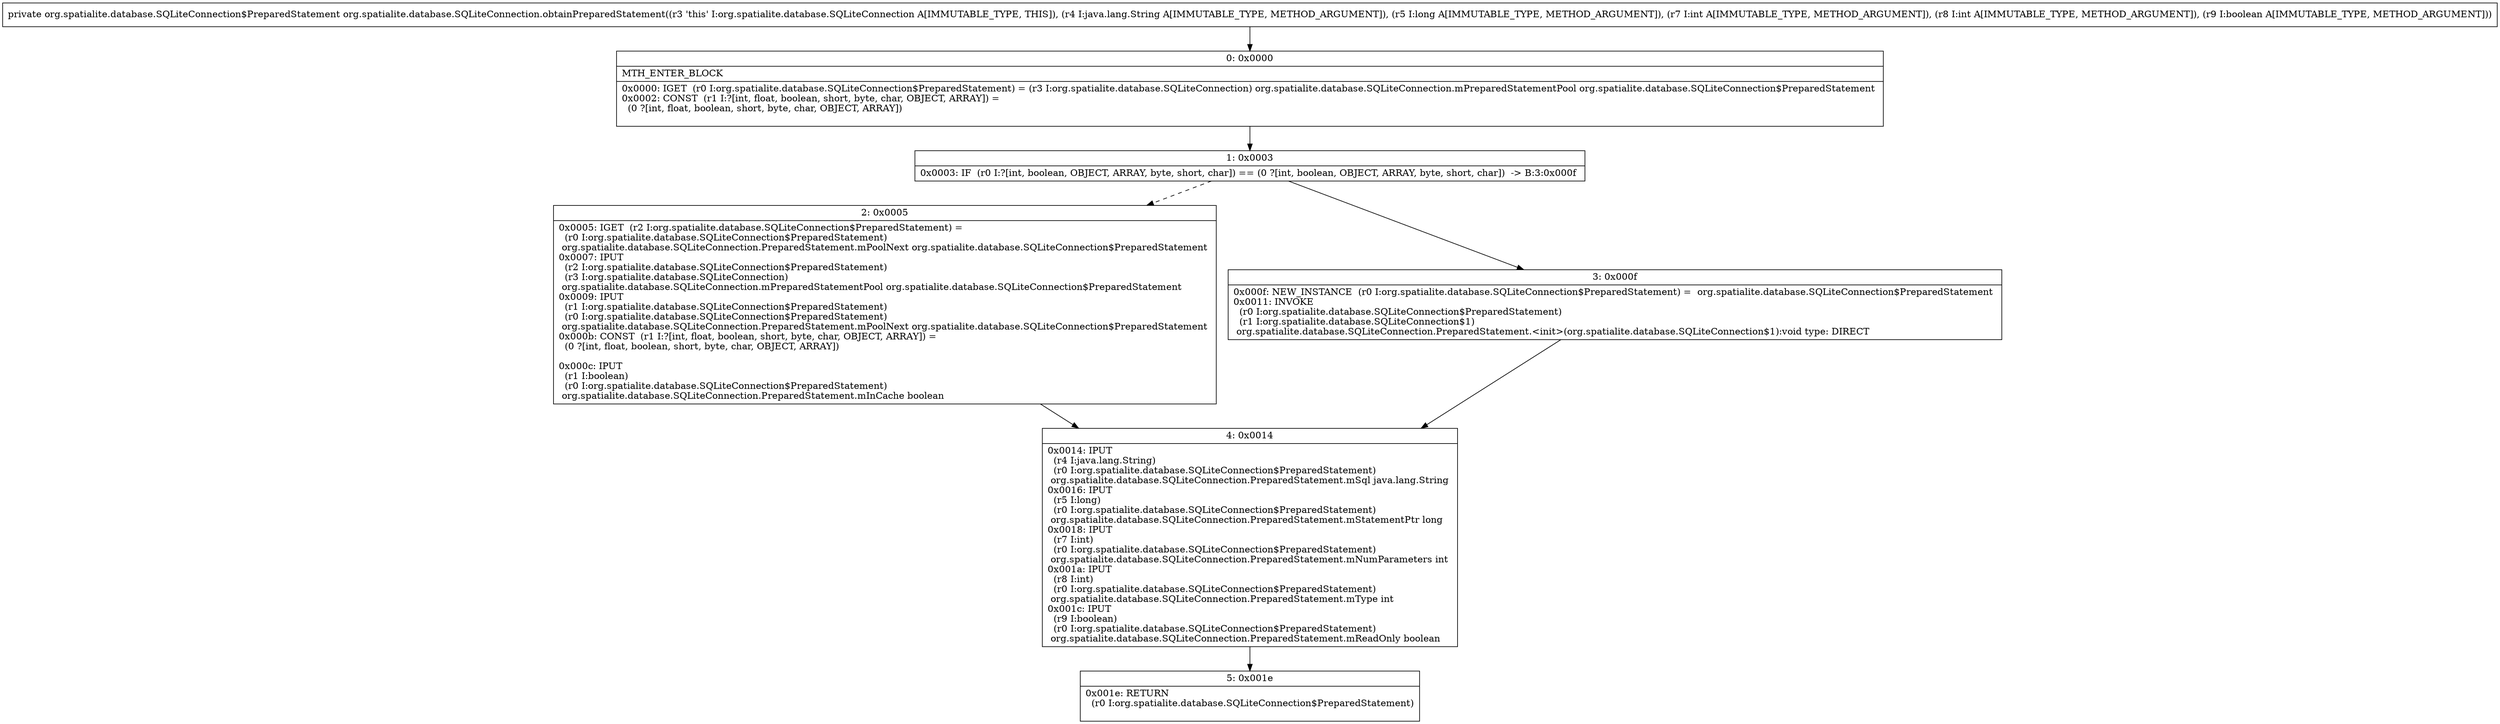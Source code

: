 digraph "CFG fororg.spatialite.database.SQLiteConnection.obtainPreparedStatement(Ljava\/lang\/String;JIIZ)Lorg\/spatialite\/database\/SQLiteConnection$PreparedStatement;" {
Node_0 [shape=record,label="{0\:\ 0x0000|MTH_ENTER_BLOCK\l|0x0000: IGET  (r0 I:org.spatialite.database.SQLiteConnection$PreparedStatement) = (r3 I:org.spatialite.database.SQLiteConnection) org.spatialite.database.SQLiteConnection.mPreparedStatementPool org.spatialite.database.SQLiteConnection$PreparedStatement \l0x0002: CONST  (r1 I:?[int, float, boolean, short, byte, char, OBJECT, ARRAY]) = \l  (0 ?[int, float, boolean, short, byte, char, OBJECT, ARRAY])\l \l}"];
Node_1 [shape=record,label="{1\:\ 0x0003|0x0003: IF  (r0 I:?[int, boolean, OBJECT, ARRAY, byte, short, char]) == (0 ?[int, boolean, OBJECT, ARRAY, byte, short, char])  \-\> B:3:0x000f \l}"];
Node_2 [shape=record,label="{2\:\ 0x0005|0x0005: IGET  (r2 I:org.spatialite.database.SQLiteConnection$PreparedStatement) = \l  (r0 I:org.spatialite.database.SQLiteConnection$PreparedStatement)\l org.spatialite.database.SQLiteConnection.PreparedStatement.mPoolNext org.spatialite.database.SQLiteConnection$PreparedStatement \l0x0007: IPUT  \l  (r2 I:org.spatialite.database.SQLiteConnection$PreparedStatement)\l  (r3 I:org.spatialite.database.SQLiteConnection)\l org.spatialite.database.SQLiteConnection.mPreparedStatementPool org.spatialite.database.SQLiteConnection$PreparedStatement \l0x0009: IPUT  \l  (r1 I:org.spatialite.database.SQLiteConnection$PreparedStatement)\l  (r0 I:org.spatialite.database.SQLiteConnection$PreparedStatement)\l org.spatialite.database.SQLiteConnection.PreparedStatement.mPoolNext org.spatialite.database.SQLiteConnection$PreparedStatement \l0x000b: CONST  (r1 I:?[int, float, boolean, short, byte, char, OBJECT, ARRAY]) = \l  (0 ?[int, float, boolean, short, byte, char, OBJECT, ARRAY])\l \l0x000c: IPUT  \l  (r1 I:boolean)\l  (r0 I:org.spatialite.database.SQLiteConnection$PreparedStatement)\l org.spatialite.database.SQLiteConnection.PreparedStatement.mInCache boolean \l}"];
Node_3 [shape=record,label="{3\:\ 0x000f|0x000f: NEW_INSTANCE  (r0 I:org.spatialite.database.SQLiteConnection$PreparedStatement) =  org.spatialite.database.SQLiteConnection$PreparedStatement \l0x0011: INVOKE  \l  (r0 I:org.spatialite.database.SQLiteConnection$PreparedStatement)\l  (r1 I:org.spatialite.database.SQLiteConnection$1)\l org.spatialite.database.SQLiteConnection.PreparedStatement.\<init\>(org.spatialite.database.SQLiteConnection$1):void type: DIRECT \l}"];
Node_4 [shape=record,label="{4\:\ 0x0014|0x0014: IPUT  \l  (r4 I:java.lang.String)\l  (r0 I:org.spatialite.database.SQLiteConnection$PreparedStatement)\l org.spatialite.database.SQLiteConnection.PreparedStatement.mSql java.lang.String \l0x0016: IPUT  \l  (r5 I:long)\l  (r0 I:org.spatialite.database.SQLiteConnection$PreparedStatement)\l org.spatialite.database.SQLiteConnection.PreparedStatement.mStatementPtr long \l0x0018: IPUT  \l  (r7 I:int)\l  (r0 I:org.spatialite.database.SQLiteConnection$PreparedStatement)\l org.spatialite.database.SQLiteConnection.PreparedStatement.mNumParameters int \l0x001a: IPUT  \l  (r8 I:int)\l  (r0 I:org.spatialite.database.SQLiteConnection$PreparedStatement)\l org.spatialite.database.SQLiteConnection.PreparedStatement.mType int \l0x001c: IPUT  \l  (r9 I:boolean)\l  (r0 I:org.spatialite.database.SQLiteConnection$PreparedStatement)\l org.spatialite.database.SQLiteConnection.PreparedStatement.mReadOnly boolean \l}"];
Node_5 [shape=record,label="{5\:\ 0x001e|0x001e: RETURN  \l  (r0 I:org.spatialite.database.SQLiteConnection$PreparedStatement)\l \l}"];
MethodNode[shape=record,label="{private org.spatialite.database.SQLiteConnection$PreparedStatement org.spatialite.database.SQLiteConnection.obtainPreparedStatement((r3 'this' I:org.spatialite.database.SQLiteConnection A[IMMUTABLE_TYPE, THIS]), (r4 I:java.lang.String A[IMMUTABLE_TYPE, METHOD_ARGUMENT]), (r5 I:long A[IMMUTABLE_TYPE, METHOD_ARGUMENT]), (r7 I:int A[IMMUTABLE_TYPE, METHOD_ARGUMENT]), (r8 I:int A[IMMUTABLE_TYPE, METHOD_ARGUMENT]), (r9 I:boolean A[IMMUTABLE_TYPE, METHOD_ARGUMENT])) }"];
MethodNode -> Node_0;
Node_0 -> Node_1;
Node_1 -> Node_2[style=dashed];
Node_1 -> Node_3;
Node_2 -> Node_4;
Node_3 -> Node_4;
Node_4 -> Node_5;
}

